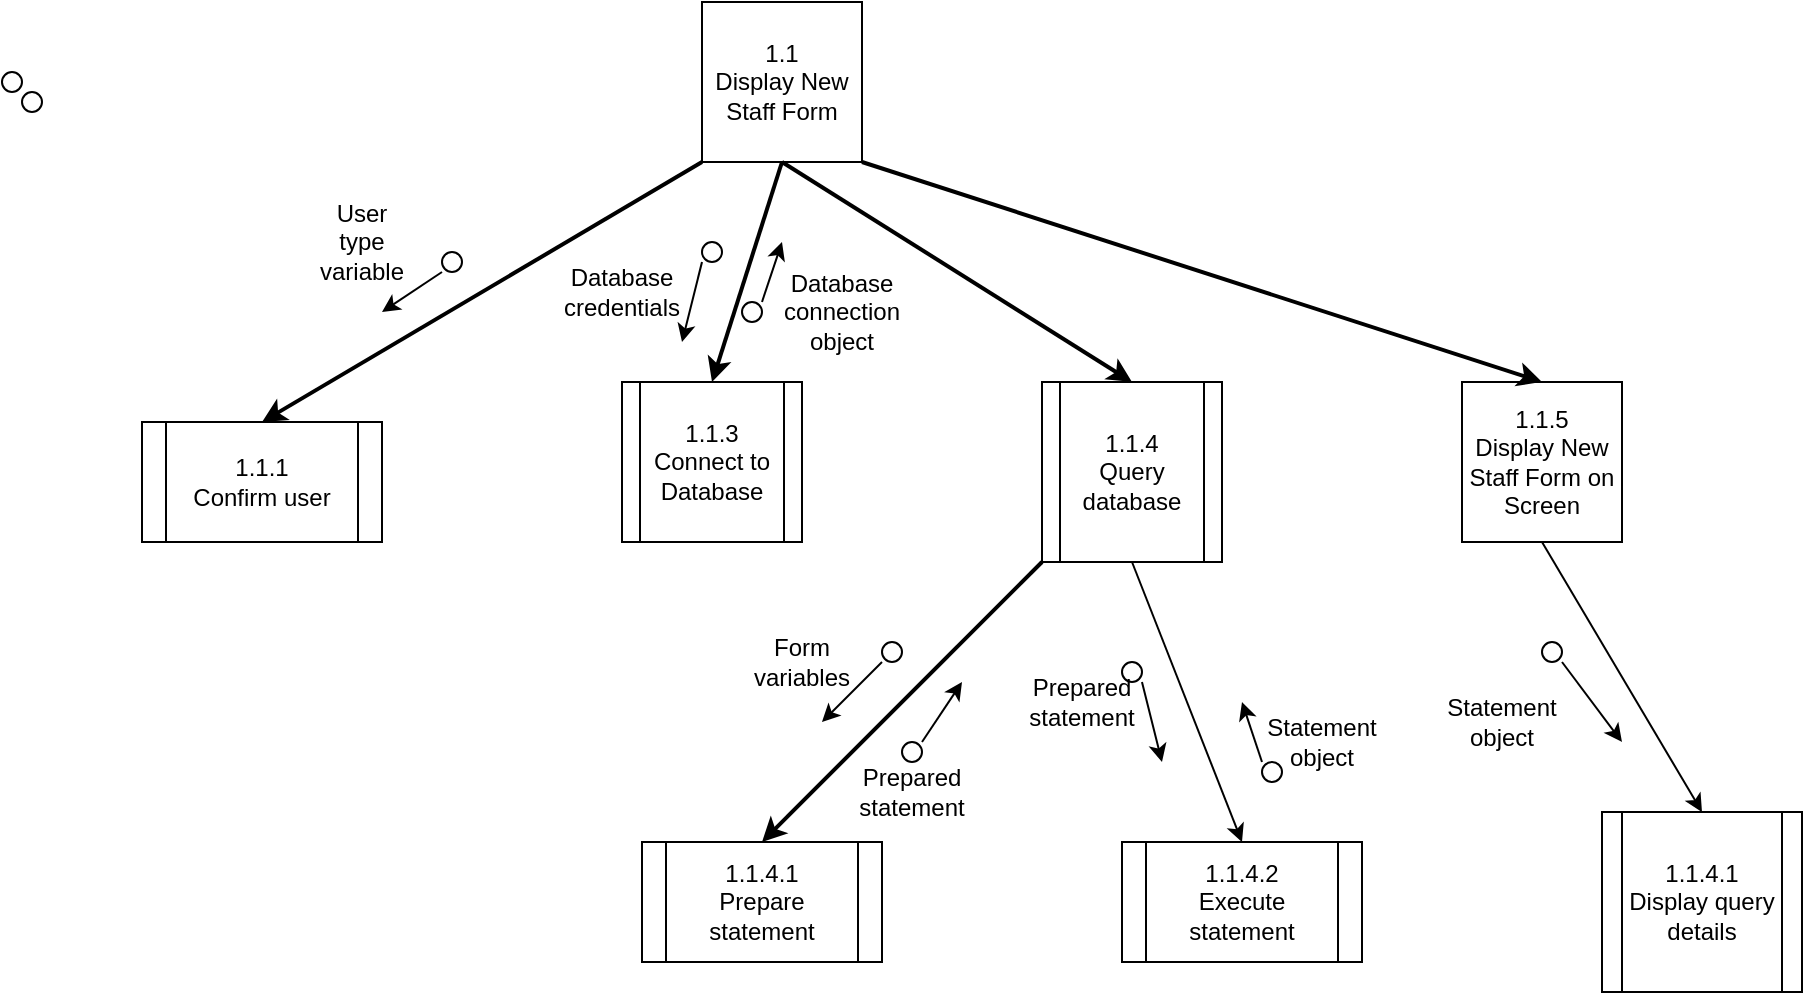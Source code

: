 <mxfile version="12.7.0" type="github" pages="2">
  <diagram id="Qw9qsAwoKkiPCp3U7Go1" name="1.1: Display New Staff Form">
    <mxGraphModel dx="1102" dy="614" grid="1" gridSize="10" guides="1" tooltips="1" connect="1" arrows="1" fold="1" page="1" pageScale="1" pageWidth="850" pageHeight="1100" math="0" shadow="0">
      <root>
        <mxCell id="0"/>
        <mxCell id="1" parent="0"/>
        <mxCell id="wwSS5YBvJb73tgBvLFl6-26" value="1.1&lt;br&gt;Display New Staff Form" style="whiteSpace=wrap;html=1;aspect=fixed;" parent="1" vertex="1">
          <mxGeometry x="430" y="90" width="80" height="80" as="geometry"/>
        </mxCell>
        <mxCell id="wwSS5YBvJb73tgBvLFl6-28" value="1.1.5&lt;br&gt;Display New Staff Form on Screen" style="whiteSpace=wrap;html=1;aspect=fixed;" parent="1" vertex="1">
          <mxGeometry x="810" y="280" width="80" height="80" as="geometry"/>
        </mxCell>
        <mxCell id="wwSS5YBvJb73tgBvLFl6-30" value="" style="endArrow=classic;html=1;exitX=1;exitY=1;exitDx=0;exitDy=0;strokeWidth=2;entryX=0.5;entryY=0;entryDx=0;entryDy=0;" parent="1" source="wwSS5YBvJb73tgBvLFl6-26" target="wwSS5YBvJb73tgBvLFl6-28" edge="1">
          <mxGeometry width="50" height="50" relative="1" as="geometry">
            <mxPoint x="570" y="260" as="sourcePoint"/>
            <mxPoint x="595" y="290" as="targetPoint"/>
          </mxGeometry>
        </mxCell>
        <mxCell id="wwSS5YBvJb73tgBvLFl6-31" value="" style="endArrow=classic;html=1;exitX=0;exitY=1;exitDx=0;exitDy=0;entryX=0.5;entryY=0;entryDx=0;entryDy=0;strokeWidth=2;" parent="1" source="wwSS5YBvJb73tgBvLFl6-26" target="kPWo9Jy2WzOMJjkFZzy3-1" edge="1">
          <mxGeometry width="50" height="50" relative="1" as="geometry">
            <mxPoint x="320" y="210" as="sourcePoint"/>
            <mxPoint x="275" y="290" as="targetPoint"/>
          </mxGeometry>
        </mxCell>
        <mxCell id="wwSS5YBvJb73tgBvLFl6-37" value="" style="endArrow=classic;html=1;" parent="1" edge="1">
          <mxGeometry width="50" height="50" relative="1" as="geometry">
            <mxPoint x="420" y="535" as="sourcePoint"/>
            <mxPoint x="420" y="535" as="targetPoint"/>
          </mxGeometry>
        </mxCell>
        <mxCell id="wwSS5YBvJb73tgBvLFl6-43" value="" style="endArrow=classic;html=1;strokeWidth=2;entryX=0.5;entryY=0;entryDx=0;entryDy=0;exitX=0.5;exitY=1;exitDx=0;exitDy=0;" parent="1" source="wwSS5YBvJb73tgBvLFl6-26" target="wwSS5YBvJb73tgBvLFl6-46" edge="1">
          <mxGeometry width="50" height="50" relative="1" as="geometry">
            <mxPoint x="490" y="170" as="sourcePoint"/>
            <mxPoint x="530" y="290" as="targetPoint"/>
          </mxGeometry>
        </mxCell>
        <mxCell id="wwSS5YBvJb73tgBvLFl6-44" value="1.1.4.1&lt;br&gt;Display query details" style="shape=process;whiteSpace=wrap;html=1;backgroundOutline=1;" parent="1" vertex="1">
          <mxGeometry x="880" y="495" width="100" height="90" as="geometry"/>
        </mxCell>
        <mxCell id="wwSS5YBvJb73tgBvLFl6-45" value="" style="endArrow=classic;html=1;strokeWidth=2;entryX=0.5;entryY=0;entryDx=0;entryDy=0;exitX=0;exitY=1;exitDx=0;exitDy=0;" parent="1" source="wwSS5YBvJb73tgBvLFl6-46" target="kPWo9Jy2WzOMJjkFZzy3-24" edge="1">
          <mxGeometry width="50" height="50" relative="1" as="geometry">
            <mxPoint x="635" y="370" as="sourcePoint"/>
            <mxPoint x="740" y="462.5" as="targetPoint"/>
          </mxGeometry>
        </mxCell>
        <mxCell id="wwSS5YBvJb73tgBvLFl6-46" value="1.1.4&lt;br&gt;Query database" style="shape=process;whiteSpace=wrap;html=1;backgroundOutline=1;" parent="1" vertex="1">
          <mxGeometry x="600" y="280" width="90" height="90" as="geometry"/>
        </mxCell>
        <mxCell id="wwSS5YBvJb73tgBvLFl6-49" value="1.1.3&lt;br&gt;Connect to Database" style="shape=process;whiteSpace=wrap;html=1;backgroundOutline=1;" parent="1" vertex="1">
          <mxGeometry x="390" y="280" width="90" height="80" as="geometry"/>
        </mxCell>
        <mxCell id="wwSS5YBvJb73tgBvLFl6-50" value="" style="endArrow=classic;html=1;strokeWidth=2;entryX=0.5;entryY=0;entryDx=0;entryDy=0;exitX=0.5;exitY=1;exitDx=0;exitDy=0;" parent="1" source="wwSS5YBvJb73tgBvLFl6-26" target="wwSS5YBvJb73tgBvLFl6-49" edge="1">
          <mxGeometry width="50" height="50" relative="1" as="geometry">
            <mxPoint x="387.5" y="170" as="sourcePoint"/>
            <mxPoint x="552.5" y="290" as="targetPoint"/>
          </mxGeometry>
        </mxCell>
        <mxCell id="kPWo9Jy2WzOMJjkFZzy3-1" value="1.1.1&lt;br&gt;Confirm user" style="shape=process;whiteSpace=wrap;html=1;backgroundOutline=1;" vertex="1" parent="1">
          <mxGeometry x="150" y="300" width="120" height="60" as="geometry"/>
        </mxCell>
        <mxCell id="kPWo9Jy2WzOMJjkFZzy3-2" value="" style="endArrow=classic;html=1;" edge="1" parent="1">
          <mxGeometry width="50" height="50" relative="1" as="geometry">
            <mxPoint x="300" y="225" as="sourcePoint"/>
            <mxPoint x="270" y="245" as="targetPoint"/>
          </mxGeometry>
        </mxCell>
        <mxCell id="kPWo9Jy2WzOMJjkFZzy3-5" value="" style="ellipse;whiteSpace=wrap;html=1;aspect=fixed;" vertex="1" parent="1">
          <mxGeometry x="80" y="125" width="10" height="10" as="geometry"/>
        </mxCell>
        <mxCell id="kPWo9Jy2WzOMJjkFZzy3-6" value="" style="ellipse;whiteSpace=wrap;html=1;aspect=fixed;" vertex="1" parent="1">
          <mxGeometry x="90" y="135" width="10" height="10" as="geometry"/>
        </mxCell>
        <mxCell id="kPWo9Jy2WzOMJjkFZzy3-7" value="" style="ellipse;whiteSpace=wrap;html=1;aspect=fixed;" vertex="1" parent="1">
          <mxGeometry x="850" y="410" width="10" height="10" as="geometry"/>
        </mxCell>
        <mxCell id="kPWo9Jy2WzOMJjkFZzy3-8" value="" style="ellipse;whiteSpace=wrap;html=1;aspect=fixed;" vertex="1" parent="1">
          <mxGeometry x="640" y="420" width="10" height="10" as="geometry"/>
        </mxCell>
        <mxCell id="kPWo9Jy2WzOMJjkFZzy3-9" value="" style="ellipse;whiteSpace=wrap;html=1;aspect=fixed;" vertex="1" parent="1">
          <mxGeometry x="710" y="470" width="10" height="10" as="geometry"/>
        </mxCell>
        <mxCell id="kPWo9Jy2WzOMJjkFZzy3-10" value="" style="ellipse;whiteSpace=wrap;html=1;aspect=fixed;" vertex="1" parent="1">
          <mxGeometry x="520" y="410" width="10" height="10" as="geometry"/>
        </mxCell>
        <mxCell id="kPWo9Jy2WzOMJjkFZzy3-11" value="" style="ellipse;whiteSpace=wrap;html=1;aspect=fixed;" vertex="1" parent="1">
          <mxGeometry x="530" y="460" width="10" height="10" as="geometry"/>
        </mxCell>
        <mxCell id="kPWo9Jy2WzOMJjkFZzy3-12" value="" style="ellipse;whiteSpace=wrap;html=1;aspect=fixed;" vertex="1" parent="1">
          <mxGeometry x="450" y="240" width="10" height="10" as="geometry"/>
        </mxCell>
        <mxCell id="kPWo9Jy2WzOMJjkFZzy3-13" value="" style="ellipse;whiteSpace=wrap;html=1;aspect=fixed;" vertex="1" parent="1">
          <mxGeometry x="430" y="210" width="10" height="10" as="geometry"/>
        </mxCell>
        <mxCell id="kPWo9Jy2WzOMJjkFZzy3-15" value="" style="ellipse;whiteSpace=wrap;html=1;aspect=fixed;" vertex="1" parent="1">
          <mxGeometry x="300" y="215" width="10" height="10" as="geometry"/>
        </mxCell>
        <mxCell id="kPWo9Jy2WzOMJjkFZzy3-16" value="User type variable" style="text;html=1;strokeColor=none;fillColor=none;align=center;verticalAlign=middle;whiteSpace=wrap;rounded=0;" vertex="1" parent="1">
          <mxGeometry x="240" y="200" width="40" height="20" as="geometry"/>
        </mxCell>
        <mxCell id="kPWo9Jy2WzOMJjkFZzy3-19" value="Database credentials" style="text;html=1;strokeColor=none;fillColor=none;align=center;verticalAlign=middle;whiteSpace=wrap;rounded=0;" vertex="1" parent="1">
          <mxGeometry x="370" y="225" width="40" height="20" as="geometry"/>
        </mxCell>
        <mxCell id="kPWo9Jy2WzOMJjkFZzy3-20" value="" style="endArrow=classic;html=1;" edge="1" parent="1">
          <mxGeometry width="50" height="50" relative="1" as="geometry">
            <mxPoint x="430" y="220" as="sourcePoint"/>
            <mxPoint x="420" y="260" as="targetPoint"/>
          </mxGeometry>
        </mxCell>
        <mxCell id="kPWo9Jy2WzOMJjkFZzy3-21" value="" style="endArrow=classic;html=1;" edge="1" parent="1">
          <mxGeometry width="50" height="50" relative="1" as="geometry">
            <mxPoint x="460" y="240" as="sourcePoint"/>
            <mxPoint x="470" y="210" as="targetPoint"/>
          </mxGeometry>
        </mxCell>
        <mxCell id="kPWo9Jy2WzOMJjkFZzy3-22" value="Database connection object" style="text;html=1;strokeColor=none;fillColor=none;align=center;verticalAlign=middle;whiteSpace=wrap;rounded=0;" vertex="1" parent="1">
          <mxGeometry x="480" y="235" width="40" height="20" as="geometry"/>
        </mxCell>
        <mxCell id="kPWo9Jy2WzOMJjkFZzy3-23" value="" style="endArrow=classic;html=1;" edge="1" parent="1">
          <mxGeometry width="50" height="50" relative="1" as="geometry">
            <mxPoint x="540" y="460" as="sourcePoint"/>
            <mxPoint x="560" y="430" as="targetPoint"/>
          </mxGeometry>
        </mxCell>
        <mxCell id="kPWo9Jy2WzOMJjkFZzy3-24" value="1.1.4.1&lt;br&gt;Prepare statement" style="shape=process;whiteSpace=wrap;html=1;backgroundOutline=1;" vertex="1" parent="1">
          <mxGeometry x="400" y="510" width="120" height="60" as="geometry"/>
        </mxCell>
        <mxCell id="kPWo9Jy2WzOMJjkFZzy3-25" value="1.1.4.2&lt;br&gt;Execute statement" style="shape=process;whiteSpace=wrap;html=1;backgroundOutline=1;" vertex="1" parent="1">
          <mxGeometry x="640" y="510" width="120" height="60" as="geometry"/>
        </mxCell>
        <mxCell id="kPWo9Jy2WzOMJjkFZzy3-27" value="" style="endArrow=classic;html=1;" edge="1" parent="1">
          <mxGeometry width="50" height="50" relative="1" as="geometry">
            <mxPoint x="520" y="420" as="sourcePoint"/>
            <mxPoint x="490" y="450" as="targetPoint"/>
          </mxGeometry>
        </mxCell>
        <mxCell id="kPWo9Jy2WzOMJjkFZzy3-28" value="" style="endArrow=classic;html=1;exitX=0.5;exitY=1;exitDx=0;exitDy=0;entryX=0.5;entryY=0;entryDx=0;entryDy=0;" edge="1" parent="1" source="wwSS5YBvJb73tgBvLFl6-46" target="kPWo9Jy2WzOMJjkFZzy3-25">
          <mxGeometry width="50" height="50" relative="1" as="geometry">
            <mxPoint x="700" y="480" as="sourcePoint"/>
            <mxPoint x="750" y="430" as="targetPoint"/>
          </mxGeometry>
        </mxCell>
        <mxCell id="kPWo9Jy2WzOMJjkFZzy3-29" value="" style="endArrow=classic;html=1;" edge="1" parent="1">
          <mxGeometry width="50" height="50" relative="1" as="geometry">
            <mxPoint x="650" y="430" as="sourcePoint"/>
            <mxPoint x="660" y="470" as="targetPoint"/>
          </mxGeometry>
        </mxCell>
        <mxCell id="kPWo9Jy2WzOMJjkFZzy3-30" value="" style="endArrow=classic;html=1;" edge="1" parent="1">
          <mxGeometry width="50" height="50" relative="1" as="geometry">
            <mxPoint x="710" y="470" as="sourcePoint"/>
            <mxPoint x="700" y="440" as="targetPoint"/>
          </mxGeometry>
        </mxCell>
        <mxCell id="kPWo9Jy2WzOMJjkFZzy3-31" value="Form variables" style="text;html=1;strokeColor=none;fillColor=none;align=center;verticalAlign=middle;whiteSpace=wrap;rounded=0;" vertex="1" parent="1">
          <mxGeometry x="460" y="410" width="40" height="20" as="geometry"/>
        </mxCell>
        <mxCell id="kPWo9Jy2WzOMJjkFZzy3-32" value="Prepared statement" style="text;html=1;strokeColor=none;fillColor=none;align=center;verticalAlign=middle;whiteSpace=wrap;rounded=0;" vertex="1" parent="1">
          <mxGeometry x="515" y="475" width="40" height="20" as="geometry"/>
        </mxCell>
        <mxCell id="kPWo9Jy2WzOMJjkFZzy3-33" value="Prepared statement" style="text;html=1;strokeColor=none;fillColor=none;align=center;verticalAlign=middle;whiteSpace=wrap;rounded=0;" vertex="1" parent="1">
          <mxGeometry x="600" y="430" width="40" height="20" as="geometry"/>
        </mxCell>
        <mxCell id="kPWo9Jy2WzOMJjkFZzy3-34" value="Statement object" style="text;html=1;strokeColor=none;fillColor=none;align=center;verticalAlign=middle;whiteSpace=wrap;rounded=0;" vertex="1" parent="1">
          <mxGeometry x="720" y="450" width="40" height="20" as="geometry"/>
        </mxCell>
        <mxCell id="kPWo9Jy2WzOMJjkFZzy3-36" value="" style="endArrow=classic;html=1;exitX=0.5;exitY=1;exitDx=0;exitDy=0;entryX=0.5;entryY=0;entryDx=0;entryDy=0;" edge="1" parent="1" source="wwSS5YBvJb73tgBvLFl6-28" target="wwSS5YBvJb73tgBvLFl6-44">
          <mxGeometry width="50" height="50" relative="1" as="geometry">
            <mxPoint x="960" y="430" as="sourcePoint"/>
            <mxPoint x="1010" y="380" as="targetPoint"/>
          </mxGeometry>
        </mxCell>
        <mxCell id="kPWo9Jy2WzOMJjkFZzy3-37" value="Statement object" style="text;html=1;strokeColor=none;fillColor=none;align=center;verticalAlign=middle;whiteSpace=wrap;rounded=0;" vertex="1" parent="1">
          <mxGeometry x="810" y="440" width="40" height="20" as="geometry"/>
        </mxCell>
        <mxCell id="kPWo9Jy2WzOMJjkFZzy3-38" value="" style="endArrow=classic;html=1;" edge="1" parent="1">
          <mxGeometry width="50" height="50" relative="1" as="geometry">
            <mxPoint x="860" y="420" as="sourcePoint"/>
            <mxPoint x="890" y="460" as="targetPoint"/>
          </mxGeometry>
        </mxCell>
      </root>
    </mxGraphModel>
  </diagram>
  <diagram id="9Vf_p67YvRIqeWr83ixY" name="1.2 Add Staff Info Into Staff Table">
        <mxGraphModel dx="865" dy="483" grid="1" gridSize="10" guides="1" tooltips="1" connect="1" arrows="1" fold="1" page="1" pageScale="1" pageWidth="850" pageHeight="1100" math="0" shadow="0">
            <root>
                <mxCell id="-GygDUzS8S4LPBGg6Kkc-0"/>
                <mxCell id="-GygDUzS8S4LPBGg6Kkc-1" parent="-GygDUzS8S4LPBGg6Kkc-0"/>
                <mxCell id="-GygDUzS8S4LPBGg6Kkc-2" value="1.2&lt;br&gt;Add Staff Info Into Staff Table" style="whiteSpace=wrap;html=1;aspect=fixed;" parent="-GygDUzS8S4LPBGg6Kkc-1" vertex="1">
                    <mxGeometry x="420" y="70" width="80" height="80" as="geometry"/>
                  </mxCell>
                <mxCell id="-GygDUzS8S4LPBGg6Kkc-7" value="" style="endArrow=classic;html=1;exitX=0.25;exitY=1;exitDx=0;exitDy=0;entryX=0.5;entryY=0;entryDx=0;entryDy=0;strokeWidth=2;" parent="-GygDUzS8S4LPBGg6Kkc-1" source="-GygDUzS8S4LPBGg6Kkc-2" target="-GygDUzS8S4LPBGg6Kkc-9" edge="1">
                    <mxGeometry width="50" height="50" relative="1" as="geometry">
                        <mxPoint x="310" y="190" as="sourcePoint"/>
                        <mxPoint x="160" y="270" as="targetPoint"/>
                      </mxGeometry>
                  </mxCell>
                <mxCell id="-GygDUzS8S4LPBGg6Kkc-9" value="&lt;span style=&quot;white-space: normal&quot;&gt;1.2.1&lt;br&gt;&lt;/span&gt;Retrieve Submitted Form Data" style="shape=process;whiteSpace=wrap;html=1;backgroundOutline=1;" parent="-GygDUzS8S4LPBGg6Kkc-1" vertex="1">
                    <mxGeometry x="220" y="270" width="90" height="80" as="geometry"/>
                  </mxCell>
                <mxCell id="-GygDUzS8S4LPBGg6Kkc-15" value="&lt;span style=&quot;white-space: normal&quot;&gt;1.2.2&lt;br&gt;&lt;/span&gt;Verify Submitted Form Data" style="shape=process;whiteSpace=wrap;html=1;backgroundOutline=1;" parent="-GygDUzS8S4LPBGg6Kkc-1" vertex="1">
                    <mxGeometry x="355" y="270" width="90" height="80" as="geometry"/>
                  </mxCell>
                <mxCell id="-GygDUzS8S4LPBGg6Kkc-17" value="" style="endArrow=classic;html=1;exitX=0.5;exitY=1;exitDx=0;exitDy=0;entryX=0.5;entryY=0;entryDx=0;entryDy=0;strokeWidth=2;" parent="-GygDUzS8S4LPBGg6Kkc-1" source="-GygDUzS8S4LPBGg6Kkc-2" target="-GygDUzS8S4LPBGg6Kkc-15" edge="1">
                    <mxGeometry width="50" height="50" relative="1" as="geometry">
                        <mxPoint x="467.5" y="170" as="sourcePoint"/>
                        <mxPoint x="262.5" y="290" as="targetPoint"/>
                      </mxGeometry>
                  </mxCell>
                <mxCell id="-GygDUzS8S4LPBGg6Kkc-18" value="" style="endArrow=classic;html=1;strokeWidth=2;entryX=0.5;entryY=0;entryDx=0;entryDy=0;exitX=0.75;exitY=1;exitDx=0;exitDy=0;" parent="-GygDUzS8S4LPBGg6Kkc-1" source="-GygDUzS8S4LPBGg6Kkc-2" target="RBZk8EdW8kiplYnRcdcY-0" edge="1">
                    <mxGeometry width="50" height="50" relative="1" as="geometry">
                        <mxPoint x="480" y="130" as="sourcePoint"/>
                        <mxPoint x="560" y="270" as="targetPoint"/>
                      </mxGeometry>
                  </mxCell>
                <mxCell id="RBZk8EdW8kiplYnRcdcY-0" value="1.2.3&lt;br&gt;Insert Submitted Form Data Into Staff Table" style="whiteSpace=wrap;html=1;aspect=fixed;" parent="-GygDUzS8S4LPBGg6Kkc-1" vertex="1">
                    <mxGeometry x="490" y="270" width="90" height="90" as="geometry"/>
                  </mxCell>
                <mxCell id="97dr2EivWlVoPKoi6YJp-1" value="" style="endArrow=classic;html=1;curved=1;" edge="1" parent="-GygDUzS8S4LPBGg6Kkc-1">
                    <mxGeometry width="50" height="50" relative="1" as="geometry">
                        <mxPoint x="455" y="150.0" as="sourcePoint"/>
                        <mxPoint x="430" y="150" as="targetPoint"/>
                        <Array as="points">
                            <mxPoint x="490" y="160"/>
                            <mxPoint x="470" y="180"/>
                            <mxPoint x="410" y="180"/>
                            <mxPoint x="400" y="160"/>
                          </Array>
                      </mxGeometry>
                  </mxCell>
              </root>
          </mxGraphModel>
      </diagram>
</mxfile>
